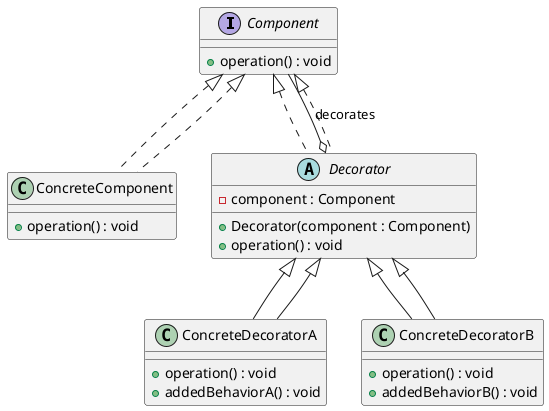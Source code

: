 @startuml DecoratorPatternClassDiagram

' Define the Component interface
interface Component {
  +operation() : void
}

' Define the ConcreteComponent class
class ConcreteComponent implements Component {
  +operation() : void
}

' Define the Decorator abstract class
abstract class Decorator implements Component {
  -component : Component
  +Decorator(component : Component)
  +operation() : void
}

' Define Concrete Decorators
class ConcreteDecoratorA extends Decorator {
  +operation() : void
  +addedBehaviorA() : void
}

class ConcreteDecoratorB extends Decorator {
  +operation() : void
  +addedBehaviorB() : void
}

' Relationships
Component <|.. ConcreteComponent
Component <|.. Decorator
Decorator o-- Component : decorates
Decorator <|-- ConcreteDecoratorA
Decorator <|-- ConcreteDecoratorB

@enduml
